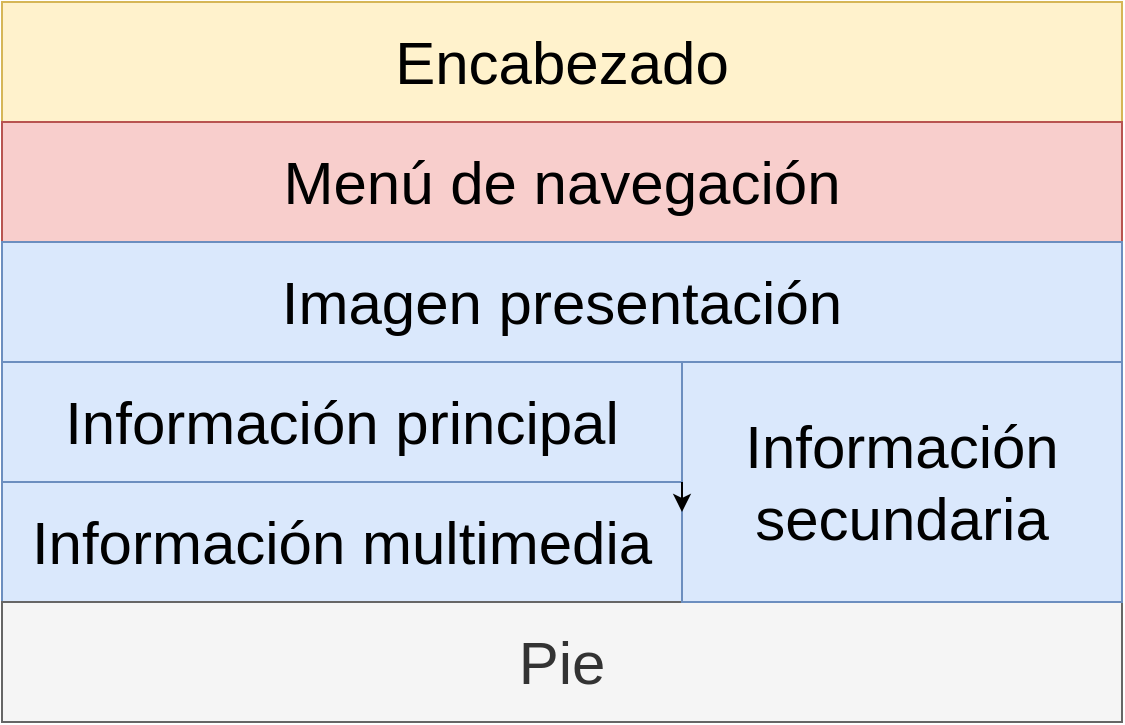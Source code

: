 <mxfile version="15.5.0" type="device"><diagram id="KePvNdKw9Y2c8kL8sI47" name="Page-1"><mxGraphModel dx="939" dy="757" grid="1" gridSize="10" guides="1" tooltips="1" connect="1" arrows="1" fold="1" page="1" pageScale="1" pageWidth="827" pageHeight="1169" math="0" shadow="0"><root><mxCell id="0"/><mxCell id="1" parent="0"/><mxCell id="Z-BcRvJh0iSw77Y7lGIp-1" value="&lt;font style=&quot;font-size: 30px&quot;&gt;Encabezado&lt;/font&gt;" style="rounded=0;whiteSpace=wrap;html=1;fillColor=#fff2cc;strokeColor=#d6b656;" vertex="1" parent="1"><mxGeometry x="130" y="80" width="560" height="60" as="geometry"/></mxCell><mxCell id="Z-BcRvJh0iSw77Y7lGIp-2" value="Menú de navegación" style="rounded=0;whiteSpace=wrap;html=1;fontSize=30;fillColor=#f8cecc;strokeColor=#b85450;" vertex="1" parent="1"><mxGeometry x="130" y="140" width="560" height="60" as="geometry"/></mxCell><mxCell id="Z-BcRvJh0iSw77Y7lGIp-3" value="Imagen presentación" style="rounded=0;whiteSpace=wrap;html=1;fontSize=30;fillColor=#dae8fc;strokeColor=#6c8ebf;" vertex="1" parent="1"><mxGeometry x="130" y="200" width="560" height="60" as="geometry"/></mxCell><mxCell id="Z-BcRvJh0iSw77Y7lGIp-4" value="Información principal" style="rounded=0;whiteSpace=wrap;html=1;fontSize=30;fillColor=#dae8fc;strokeColor=#6c8ebf;" vertex="1" parent="1"><mxGeometry x="130" y="260" width="340" height="60" as="geometry"/></mxCell><mxCell id="Z-BcRvJh0iSw77Y7lGIp-5" value="Información multimedia" style="rounded=0;whiteSpace=wrap;html=1;fontSize=30;fillColor=#dae8fc;strokeColor=#6c8ebf;" vertex="1" parent="1"><mxGeometry x="130" y="320" width="340" height="60" as="geometry"/></mxCell><mxCell id="Z-BcRvJh0iSw77Y7lGIp-6" value="Pie" style="rounded=0;whiteSpace=wrap;html=1;fontSize=30;fillColor=#f5f5f5;strokeColor=#666666;fontColor=#333333;" vertex="1" parent="1"><mxGeometry x="130" y="380" width="560" height="60" as="geometry"/></mxCell><mxCell id="Z-BcRvJh0iSw77Y7lGIp-7" value="Información secundaria" style="rounded=0;whiteSpace=wrap;html=1;fontSize=30;fillColor=#dae8fc;strokeColor=#6c8ebf;" vertex="1" parent="1"><mxGeometry x="470" y="260" width="220" height="120" as="geometry"/></mxCell><mxCell id="Z-BcRvJh0iSw77Y7lGIp-8" style="edgeStyle=orthogonalEdgeStyle;rounded=0;orthogonalLoop=1;jettySize=auto;html=1;exitX=1;exitY=0;exitDx=0;exitDy=0;entryX=1;entryY=0.25;entryDx=0;entryDy=0;fontSize=30;" edge="1" parent="1" source="Z-BcRvJh0iSw77Y7lGIp-5" target="Z-BcRvJh0iSw77Y7lGIp-5"><mxGeometry relative="1" as="geometry"/></mxCell></root></mxGraphModel></diagram></mxfile>